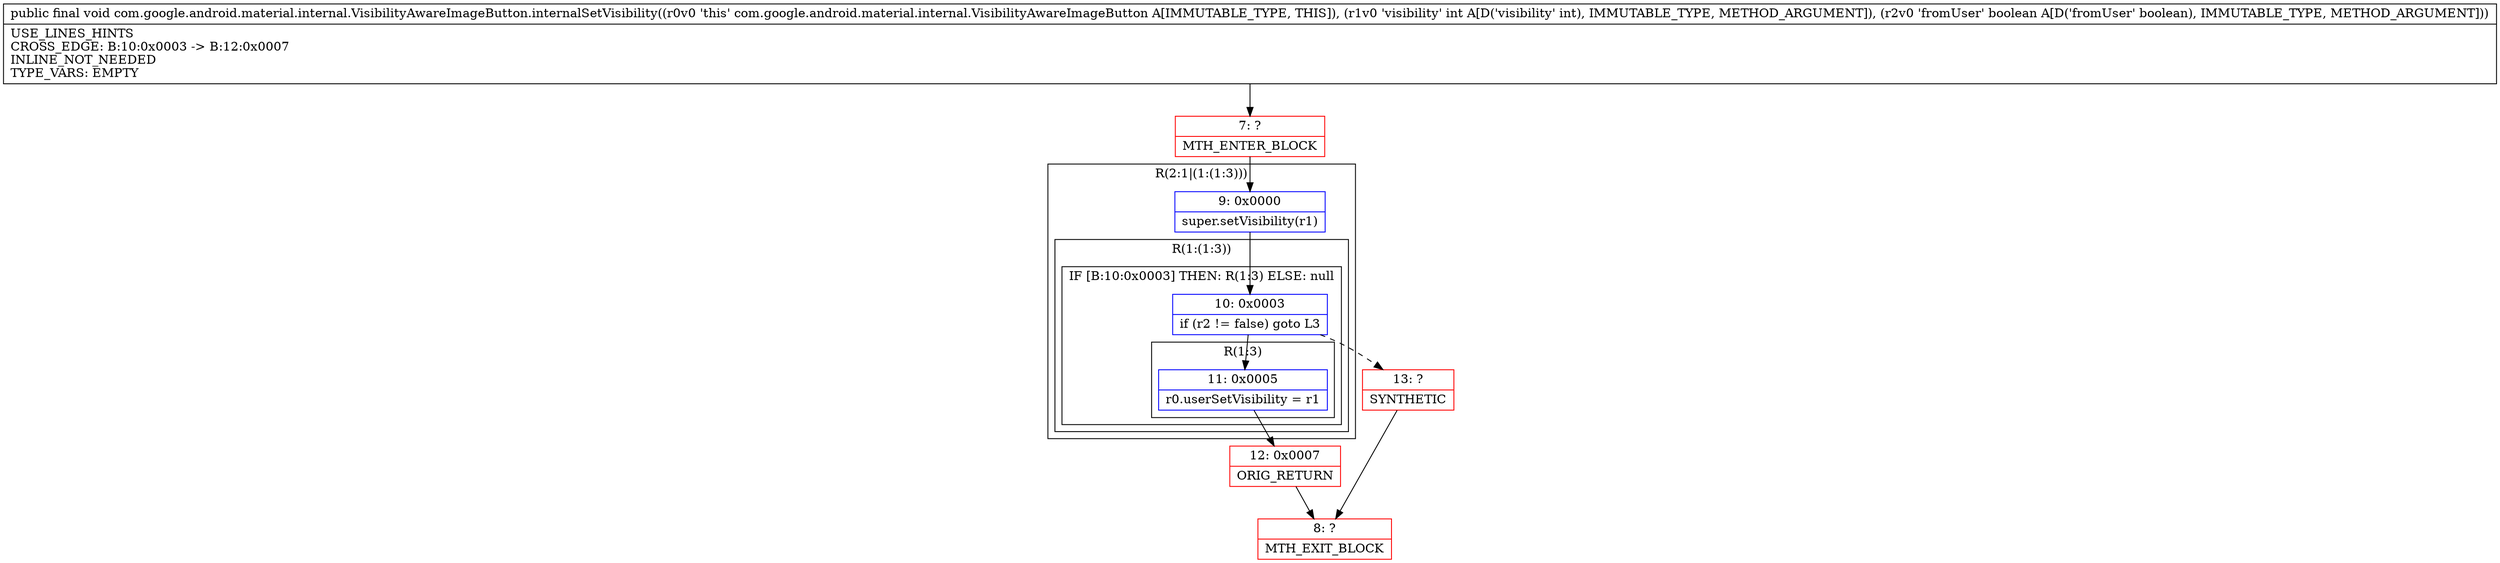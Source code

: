 digraph "CFG forcom.google.android.material.internal.VisibilityAwareImageButton.internalSetVisibility(IZ)V" {
subgraph cluster_Region_357734537 {
label = "R(2:1|(1:(1:3)))";
node [shape=record,color=blue];
Node_9 [shape=record,label="{9\:\ 0x0000|super.setVisibility(r1)\l}"];
subgraph cluster_Region_1692162732 {
label = "R(1:(1:3))";
node [shape=record,color=blue];
subgraph cluster_IfRegion_1875848376 {
label = "IF [B:10:0x0003] THEN: R(1:3) ELSE: null";
node [shape=record,color=blue];
Node_10 [shape=record,label="{10\:\ 0x0003|if (r2 != false) goto L3\l}"];
subgraph cluster_Region_1279709447 {
label = "R(1:3)";
node [shape=record,color=blue];
Node_11 [shape=record,label="{11\:\ 0x0005|r0.userSetVisibility = r1\l}"];
}
}
}
}
Node_7 [shape=record,color=red,label="{7\:\ ?|MTH_ENTER_BLOCK\l}"];
Node_12 [shape=record,color=red,label="{12\:\ 0x0007|ORIG_RETURN\l}"];
Node_8 [shape=record,color=red,label="{8\:\ ?|MTH_EXIT_BLOCK\l}"];
Node_13 [shape=record,color=red,label="{13\:\ ?|SYNTHETIC\l}"];
MethodNode[shape=record,label="{public final void com.google.android.material.internal.VisibilityAwareImageButton.internalSetVisibility((r0v0 'this' com.google.android.material.internal.VisibilityAwareImageButton A[IMMUTABLE_TYPE, THIS]), (r1v0 'visibility' int A[D('visibility' int), IMMUTABLE_TYPE, METHOD_ARGUMENT]), (r2v0 'fromUser' boolean A[D('fromUser' boolean), IMMUTABLE_TYPE, METHOD_ARGUMENT]))  | USE_LINES_HINTS\lCROSS_EDGE: B:10:0x0003 \-\> B:12:0x0007\lINLINE_NOT_NEEDED\lTYPE_VARS: EMPTY\l}"];
MethodNode -> Node_7;Node_9 -> Node_10;
Node_10 -> Node_11;
Node_10 -> Node_13[style=dashed];
Node_11 -> Node_12;
Node_7 -> Node_9;
Node_12 -> Node_8;
Node_13 -> Node_8;
}

